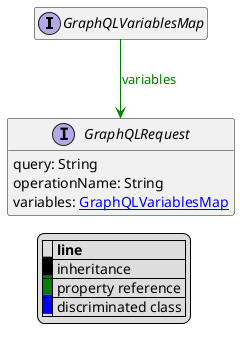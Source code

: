 @startuml

hide empty fields
hide empty methods
legend
|= |= line |
|<back:black>   </back>| inheritance |
|<back:green>   </back>| property reference |
|<back:blue>   </back>| discriminated class |
endlegend
interface GraphQLVariablesMap [[GraphQLVariablesMap.svg]]  {
}



interface GraphQLRequest [[GraphQLRequest.svg]]  {
    query: String
    operationName: String
    variables: [[GraphQLVariablesMap.svg GraphQLVariablesMap]]
}

GraphQLVariablesMap --> GraphQLRequest #green;text:green : "variables"
@enduml
